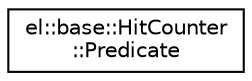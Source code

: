 digraph "Graphical Class Hierarchy"
{
  edge [fontname="Helvetica",fontsize="10",labelfontname="Helvetica",labelfontsize="10"];
  node [fontname="Helvetica",fontsize="10",shape=record];
  rankdir="LR";
  Node1 [label="el::base::HitCounter\l::Predicate",height=0.2,width=0.4,color="black", fillcolor="white", style="filled",URL="$classel_1_1base_1_1_hit_counter_1_1_predicate.html"];
}
